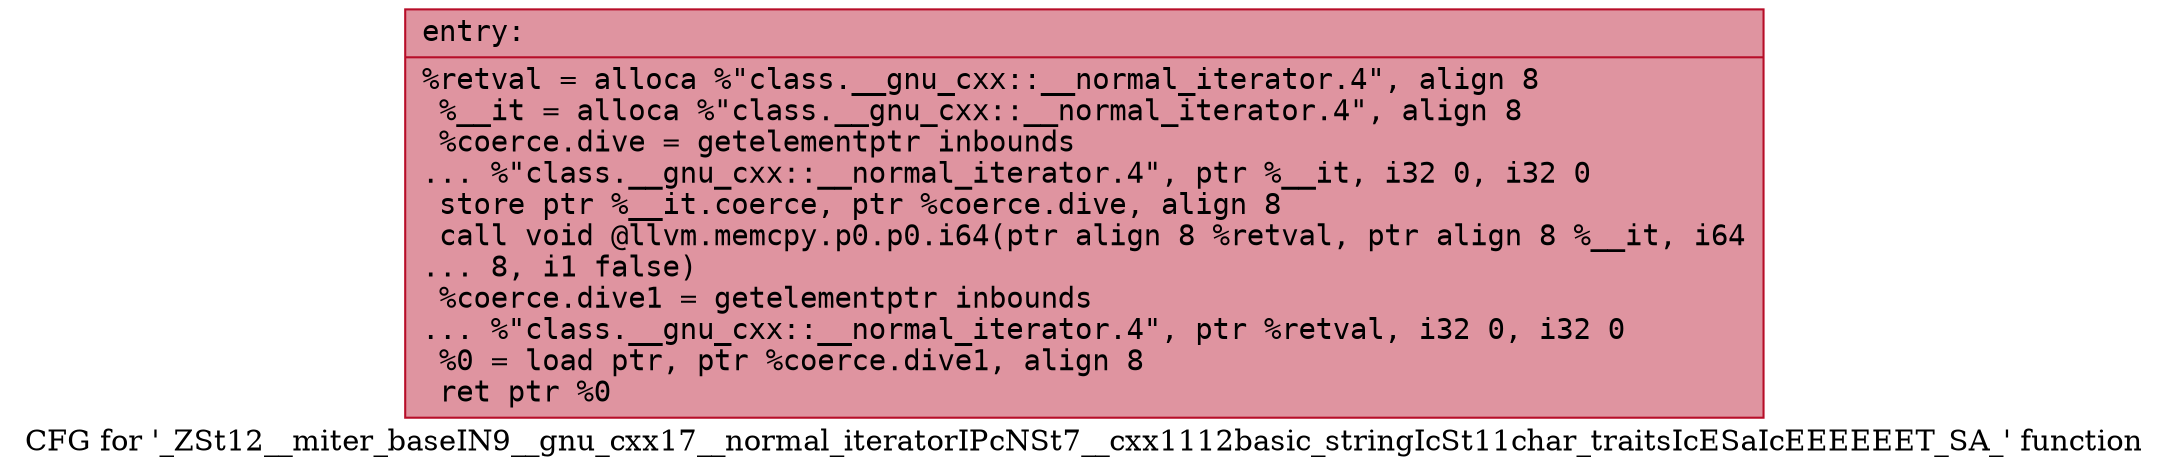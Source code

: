 digraph "CFG for '_ZSt12__miter_baseIN9__gnu_cxx17__normal_iteratorIPcNSt7__cxx1112basic_stringIcSt11char_traitsIcESaIcEEEEEET_SA_' function" {
	label="CFG for '_ZSt12__miter_baseIN9__gnu_cxx17__normal_iteratorIPcNSt7__cxx1112basic_stringIcSt11char_traitsIcESaIcEEEEEET_SA_' function";

	Node0x5555abcc4e70 [shape=record,color="#b70d28ff", style=filled, fillcolor="#b70d2870" fontname="Courier",label="{entry:\l|  %retval = alloca %\"class.__gnu_cxx::__normal_iterator.4\", align 8\l  %__it = alloca %\"class.__gnu_cxx::__normal_iterator.4\", align 8\l  %coerce.dive = getelementptr inbounds\l... %\"class.__gnu_cxx::__normal_iterator.4\", ptr %__it, i32 0, i32 0\l  store ptr %__it.coerce, ptr %coerce.dive, align 8\l  call void @llvm.memcpy.p0.p0.i64(ptr align 8 %retval, ptr align 8 %__it, i64\l... 8, i1 false)\l  %coerce.dive1 = getelementptr inbounds\l... %\"class.__gnu_cxx::__normal_iterator.4\", ptr %retval, i32 0, i32 0\l  %0 = load ptr, ptr %coerce.dive1, align 8\l  ret ptr %0\l}"];
}
